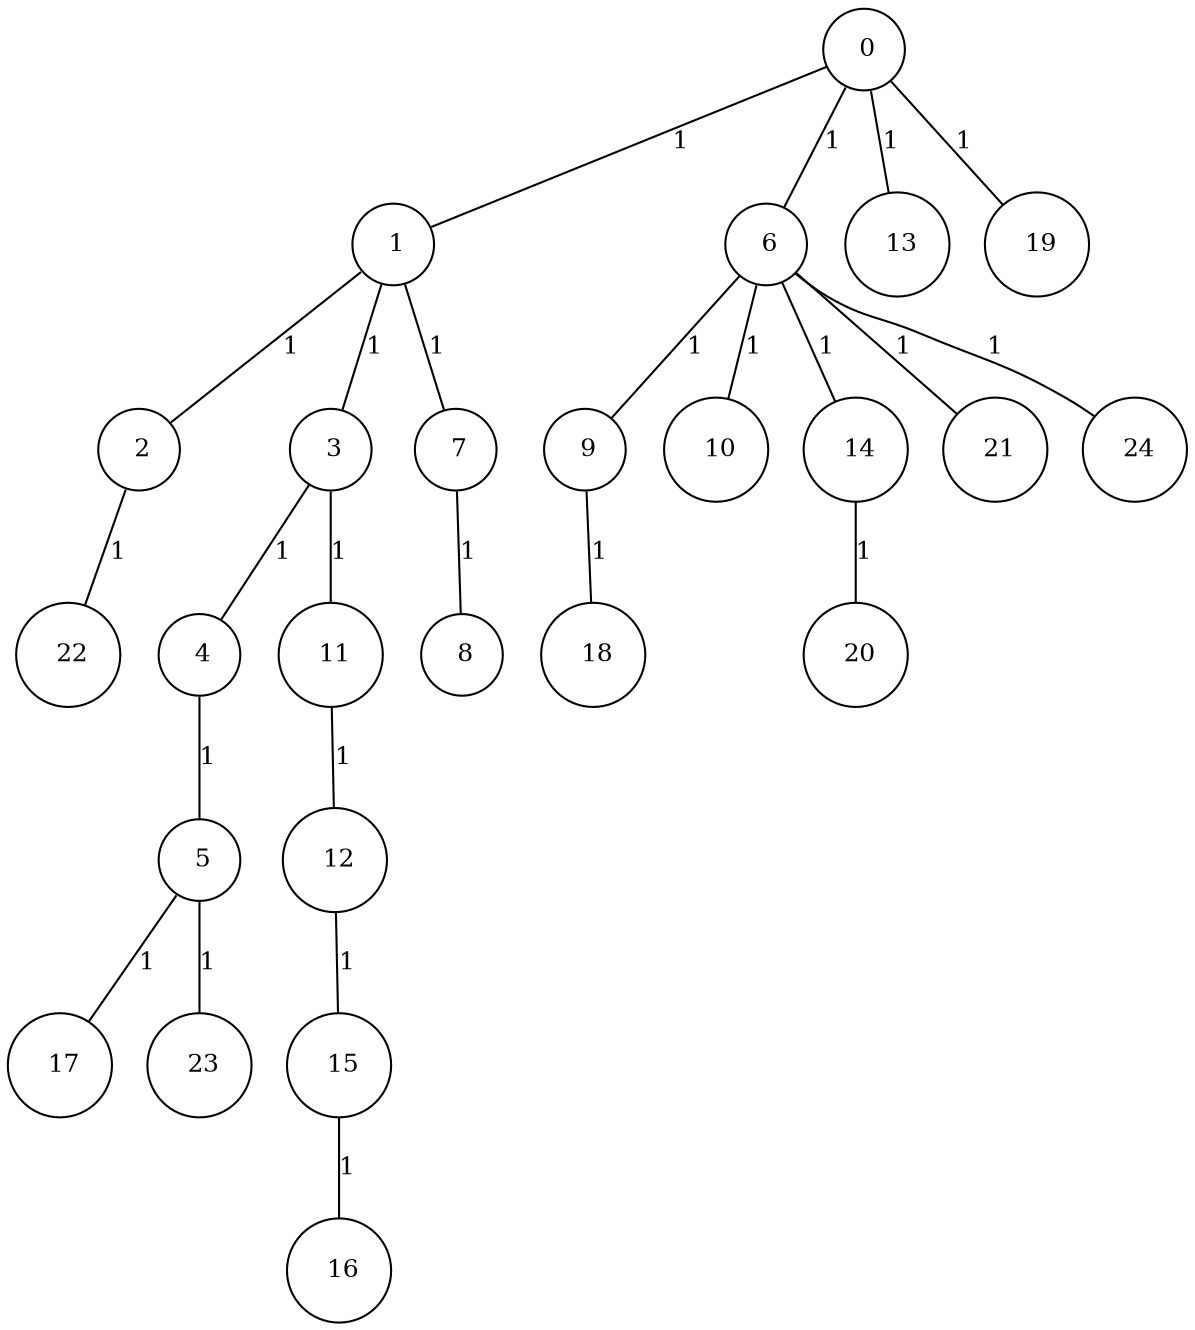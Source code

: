 graph G {
size="8.5,11;"
ratio = "expand;"
fixedsize="true;"
overlap="scale;"
node[shape=circle,width=.12,hight=.12,fontsize=12]
edge[fontsize=12]

0[label=" 0" color=black, pos="1.2248925,2.9794744!"];
1[label=" 1" color=black, pos="1.9708755,0.5324434!"];
2[label=" 2" color=black, pos="1.720869,0.31273423!"];
3[label=" 3" color=black, pos="2.7061986,0.33032552!"];
4[label=" 4" color=black, pos="0.32683099,0.019624644!"];
5[label=" 5" color=black, pos="1.6148263,1.5665542!"];
6[label=" 6" color=black, pos="0.14941888,2.8121849!"];
7[label=" 7" color=black, pos="0.29337314,0.98395225!"];
8[label=" 8" color=black, pos="2.8208945,1.558581!"];
9[label=" 9" color=black, pos="1.8713207,0.82975135!"];
10[label=" 10" color=black, pos="2.2060712,0.51363284!"];
11[label=" 11" color=black, pos="2.3861214,2.2588959!"];
12[label=" 12" color=black, pos="2.6079746,1.6165264!"];
13[label=" 13" color=black, pos="1.4557421,2.1947967!"];
14[label=" 14" color=black, pos="1.4578785,1.54653!"];
15[label=" 15" color=black, pos="2.1427438,1.2695172!"];
16[label=" 16" color=black, pos="2.4939089,2.7554084!"];
17[label=" 17" color=black, pos="0.91912263,0.95741933!"];
18[label=" 18" color=black, pos="2.7276453,2.0374636!"];
19[label=" 19" color=black, pos="0.31501053,2.8267191!"];
20[label=" 20" color=black, pos="0.57487996,0.14578597!"];
21[label=" 21" color=black, pos="0.62632613,0.63578298!"];
22[label=" 22" color=black, pos="0.34756422,0.83545619!"];
23[label=" 23" color=black, pos="2.7127953,2.4539464!"];
24[label=" 24" color=black, pos="1.9330717,0.57193382!"];
0--1[label="1"]
0--6[label="1"]
0--13[label="1"]
0--19[label="1"]
1--2[label="1"]
1--3[label="1"]
1--7[label="1"]
2--22[label="1"]
3--4[label="1"]
3--11[label="1"]
4--5[label="1"]
5--17[label="1"]
5--23[label="1"]
6--9[label="1"]
6--10[label="1"]
6--14[label="1"]
6--21[label="1"]
6--24[label="1"]
7--8[label="1"]
9--18[label="1"]
11--12[label="1"]
12--15[label="1"]
14--20[label="1"]
15--16[label="1"]

}
